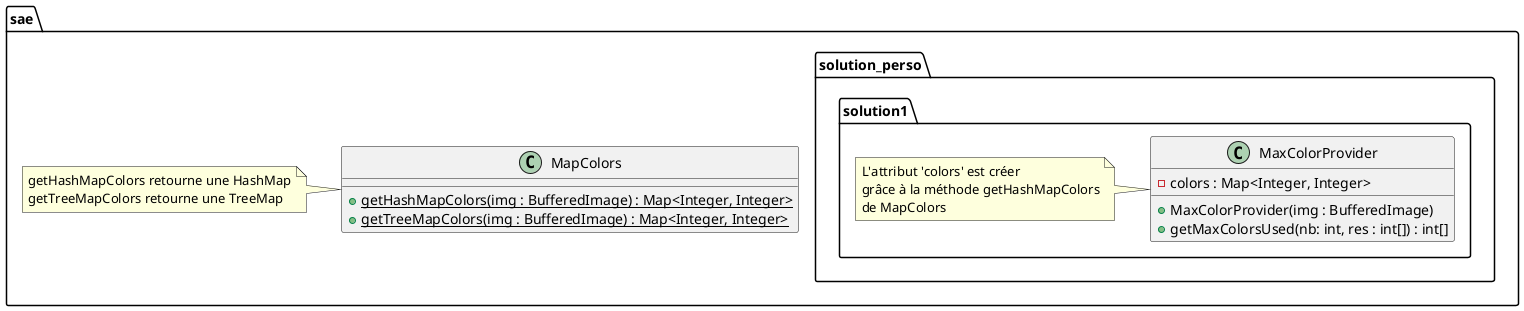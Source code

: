 @startuml
'https://plantuml.com/class-diagram

package sae {

    class MapColors {
        + {static} getHashMapColors(img : BufferedImage) : Map<Integer, Integer>
        + {static} getTreeMapColors(img : BufferedImage) : Map<Integer, Integer>
    }

    note left{
        getHashMapColors retourne une HashMap
        getTreeMapColors retourne une TreeMap
    }
}

    package sae.solution_perso.solution1{
        class MaxColorProvider {
            - colors : Map<Integer, Integer>
            + MaxColorProvider(img : BufferedImage)
            + getMaxColorsUsed(nb: int, res : int[]) : int[]
        }


        note left {
           L'attribut 'colors' est créer
           grâce à la méthode getHashMapColors
           de MapColors
        }
    }
}




@enduml